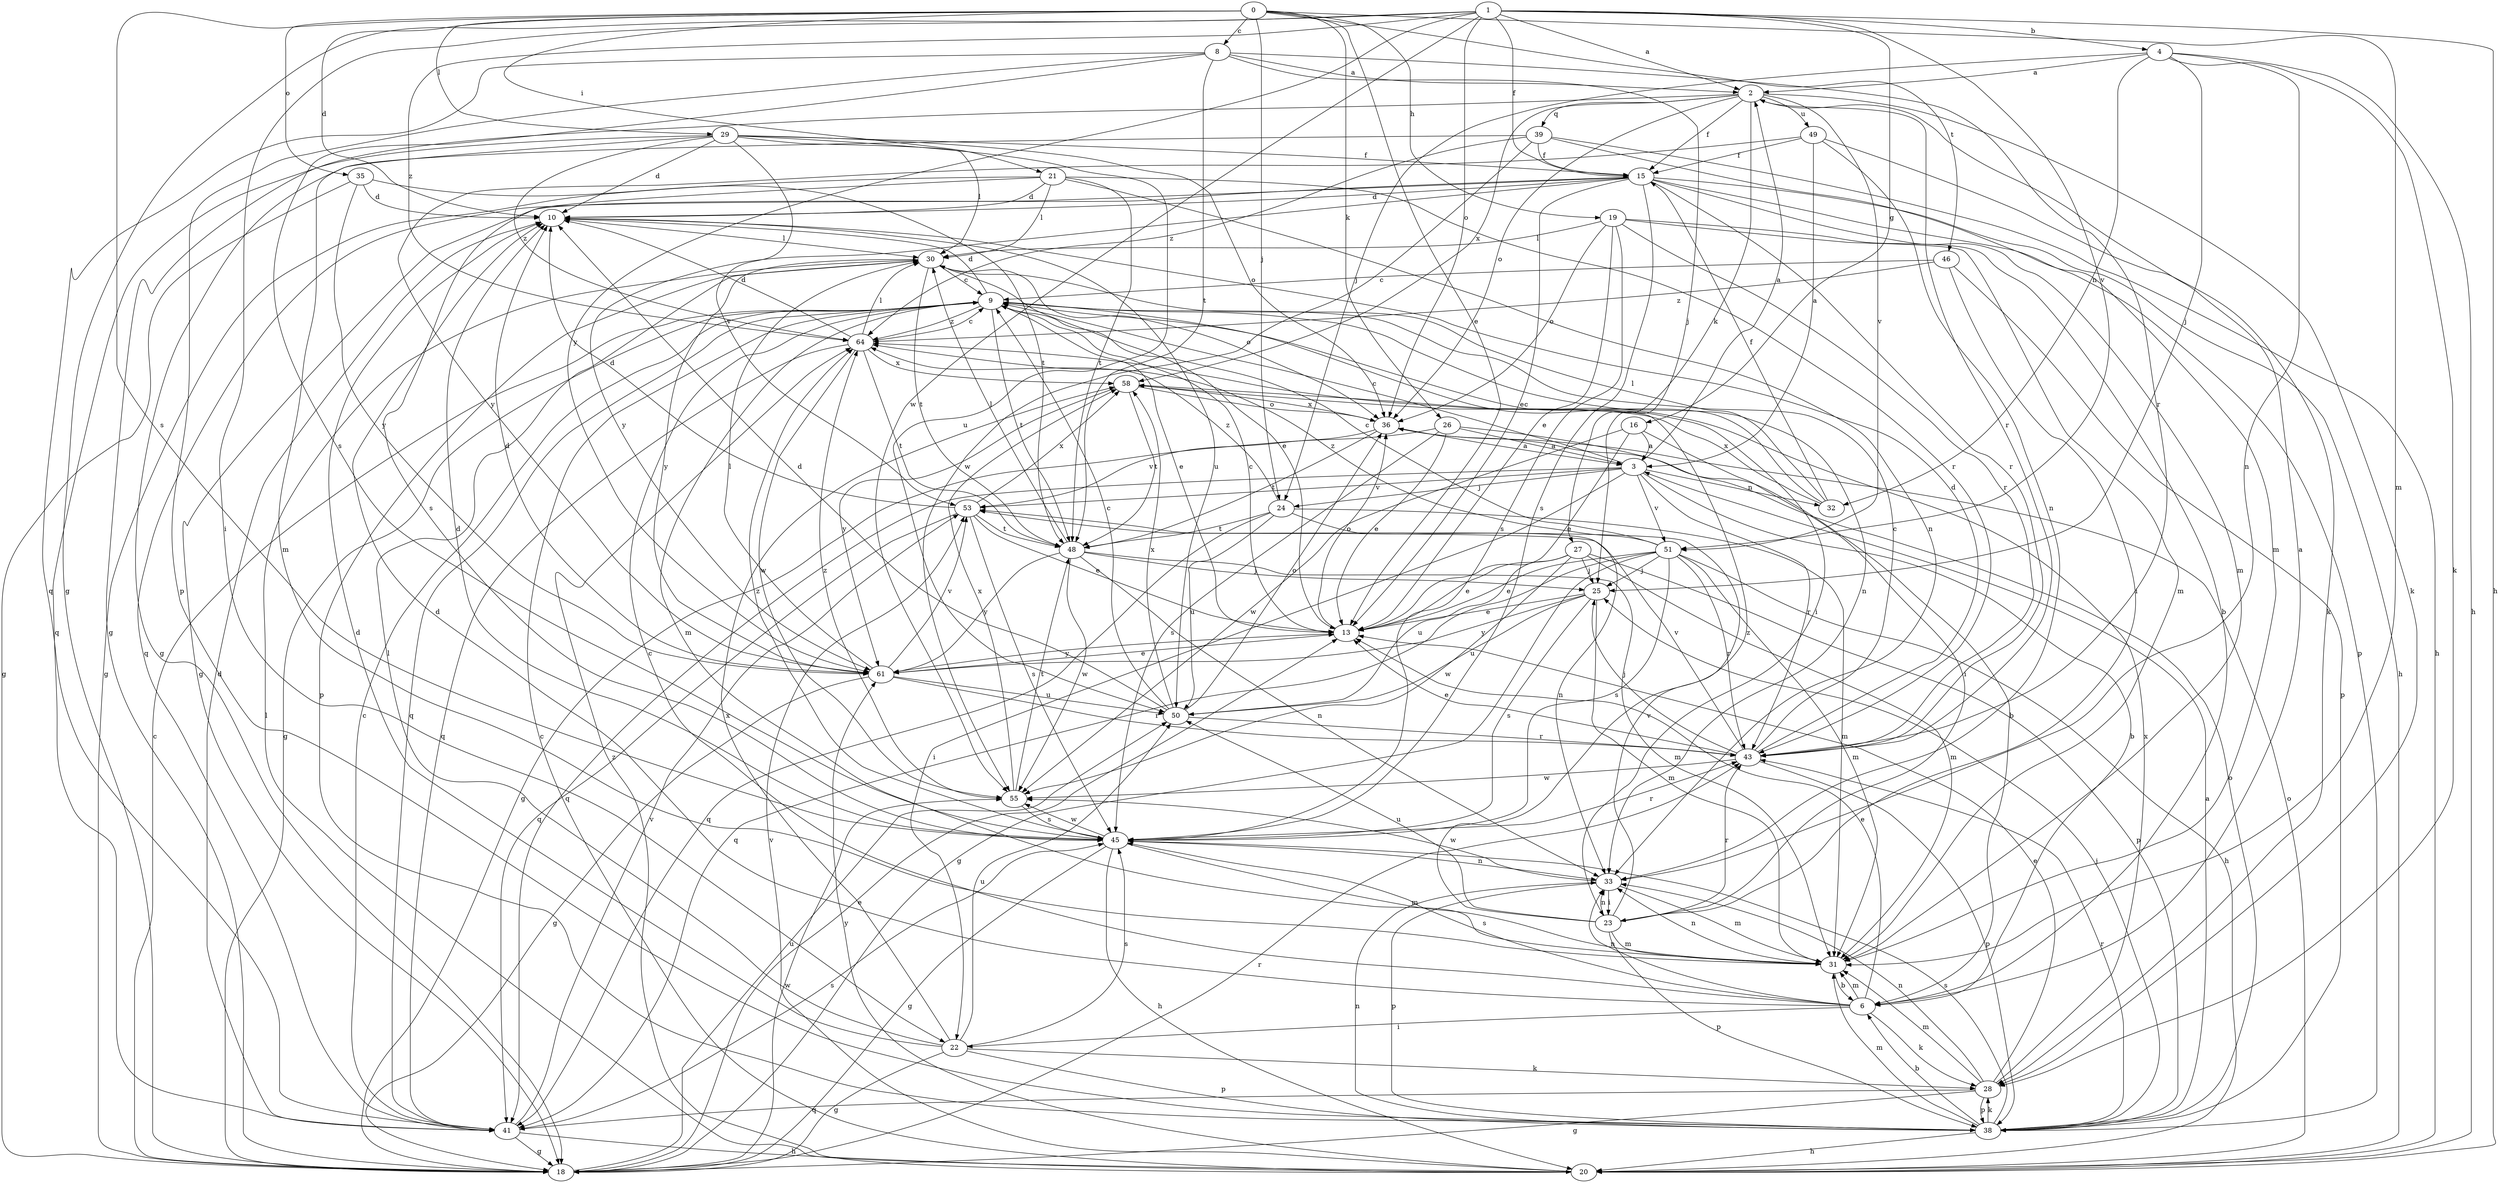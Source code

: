strict digraph  {
0;
1;
2;
3;
4;
6;
8;
9;
10;
13;
15;
16;
18;
19;
20;
21;
22;
23;
24;
25;
26;
27;
28;
29;
30;
31;
32;
33;
35;
36;
38;
39;
41;
43;
45;
46;
48;
49;
50;
51;
53;
55;
58;
61;
64;
0 -> 8  [label=c];
0 -> 10  [label=d];
0 -> 13  [label=e];
0 -> 19  [label=h];
0 -> 21  [label=i];
0 -> 24  [label=j];
0 -> 26  [label=k];
0 -> 29  [label=l];
0 -> 31  [label=m];
0 -> 35  [label=o];
0 -> 45  [label=s];
0 -> 46  [label=t];
1 -> 2  [label=a];
1 -> 4  [label=b];
1 -> 15  [label=f];
1 -> 16  [label=g];
1 -> 18  [label=g];
1 -> 20  [label=h];
1 -> 22  [label=i];
1 -> 36  [label=o];
1 -> 51  [label=v];
1 -> 55  [label=w];
1 -> 61  [label=y];
1 -> 64  [label=z];
2 -> 15  [label=f];
2 -> 18  [label=g];
2 -> 27  [label=k];
2 -> 28  [label=k];
2 -> 36  [label=o];
2 -> 39  [label=q];
2 -> 43  [label=r];
2 -> 49  [label=u];
2 -> 51  [label=v];
2 -> 58  [label=x];
3 -> 2  [label=a];
3 -> 6  [label=b];
3 -> 9  [label=c];
3 -> 22  [label=i];
3 -> 24  [label=j];
3 -> 32  [label=n];
3 -> 41  [label=q];
3 -> 43  [label=r];
3 -> 51  [label=v];
3 -> 53  [label=v];
4 -> 2  [label=a];
4 -> 20  [label=h];
4 -> 24  [label=j];
4 -> 25  [label=j];
4 -> 28  [label=k];
4 -> 32  [label=n];
4 -> 33  [label=n];
6 -> 2  [label=a];
6 -> 9  [label=c];
6 -> 10  [label=d];
6 -> 13  [label=e];
6 -> 22  [label=i];
6 -> 28  [label=k];
6 -> 31  [label=m];
6 -> 33  [label=n];
6 -> 45  [label=s];
8 -> 2  [label=a];
8 -> 25  [label=j];
8 -> 38  [label=p];
8 -> 41  [label=q];
8 -> 43  [label=r];
8 -> 45  [label=s];
8 -> 48  [label=t];
9 -> 10  [label=d];
9 -> 13  [label=e];
9 -> 18  [label=g];
9 -> 23  [label=i];
9 -> 31  [label=m];
9 -> 33  [label=n];
9 -> 41  [label=q];
9 -> 48  [label=t];
9 -> 64  [label=z];
10 -> 30  [label=l];
10 -> 50  [label=u];
13 -> 9  [label=c];
13 -> 36  [label=o];
13 -> 61  [label=y];
15 -> 10  [label=d];
15 -> 13  [label=e];
15 -> 18  [label=g];
15 -> 20  [label=h];
15 -> 31  [label=m];
15 -> 38  [label=p];
15 -> 41  [label=q];
15 -> 43  [label=r];
15 -> 45  [label=s];
15 -> 61  [label=y];
16 -> 3  [label=a];
16 -> 13  [label=e];
16 -> 23  [label=i];
16 -> 55  [label=w];
18 -> 9  [label=c];
18 -> 13  [label=e];
18 -> 43  [label=r];
18 -> 50  [label=u];
18 -> 55  [label=w];
19 -> 6  [label=b];
19 -> 13  [label=e];
19 -> 30  [label=l];
19 -> 31  [label=m];
19 -> 36  [label=o];
19 -> 43  [label=r];
19 -> 45  [label=s];
20 -> 9  [label=c];
20 -> 30  [label=l];
20 -> 36  [label=o];
20 -> 53  [label=v];
20 -> 61  [label=y];
20 -> 64  [label=z];
21 -> 10  [label=d];
21 -> 18  [label=g];
21 -> 30  [label=l];
21 -> 33  [label=n];
21 -> 43  [label=r];
21 -> 45  [label=s];
21 -> 48  [label=t];
22 -> 10  [label=d];
22 -> 18  [label=g];
22 -> 28  [label=k];
22 -> 30  [label=l];
22 -> 38  [label=p];
22 -> 45  [label=s];
22 -> 50  [label=u];
22 -> 58  [label=x];
23 -> 31  [label=m];
23 -> 33  [label=n];
23 -> 38  [label=p];
23 -> 43  [label=r];
23 -> 50  [label=u];
23 -> 53  [label=v];
23 -> 64  [label=z];
24 -> 31  [label=m];
24 -> 33  [label=n];
24 -> 41  [label=q];
24 -> 48  [label=t];
24 -> 50  [label=u];
24 -> 64  [label=z];
25 -> 13  [label=e];
25 -> 31  [label=m];
25 -> 45  [label=s];
25 -> 50  [label=u];
25 -> 61  [label=y];
26 -> 3  [label=a];
26 -> 6  [label=b];
26 -> 13  [label=e];
26 -> 18  [label=g];
26 -> 45  [label=s];
27 -> 13  [label=e];
27 -> 25  [label=j];
27 -> 31  [label=m];
27 -> 38  [label=p];
27 -> 50  [label=u];
27 -> 55  [label=w];
28 -> 13  [label=e];
28 -> 18  [label=g];
28 -> 31  [label=m];
28 -> 33  [label=n];
28 -> 38  [label=p];
28 -> 41  [label=q];
28 -> 58  [label=x];
29 -> 10  [label=d];
29 -> 15  [label=f];
29 -> 30  [label=l];
29 -> 31  [label=m];
29 -> 36  [label=o];
29 -> 41  [label=q];
29 -> 50  [label=u];
29 -> 53  [label=v];
29 -> 64  [label=z];
30 -> 9  [label=c];
30 -> 13  [label=e];
30 -> 36  [label=o];
30 -> 38  [label=p];
30 -> 48  [label=t];
30 -> 61  [label=y];
31 -> 6  [label=b];
31 -> 33  [label=n];
32 -> 9  [label=c];
32 -> 15  [label=f];
32 -> 30  [label=l];
32 -> 58  [label=x];
33 -> 23  [label=i];
33 -> 31  [label=m];
33 -> 38  [label=p];
33 -> 55  [label=w];
35 -> 10  [label=d];
35 -> 18  [label=g];
35 -> 48  [label=t];
35 -> 61  [label=y];
36 -> 3  [label=a];
36 -> 48  [label=t];
36 -> 53  [label=v];
36 -> 58  [label=x];
38 -> 3  [label=a];
38 -> 6  [label=b];
38 -> 20  [label=h];
38 -> 25  [label=j];
38 -> 28  [label=k];
38 -> 31  [label=m];
38 -> 33  [label=n];
38 -> 36  [label=o];
38 -> 43  [label=r];
38 -> 45  [label=s];
39 -> 15  [label=f];
39 -> 18  [label=g];
39 -> 20  [label=h];
39 -> 31  [label=m];
39 -> 55  [label=w];
39 -> 64  [label=z];
41 -> 9  [label=c];
41 -> 10  [label=d];
41 -> 18  [label=g];
41 -> 20  [label=h];
41 -> 45  [label=s];
41 -> 53  [label=v];
43 -> 9  [label=c];
43 -> 10  [label=d];
43 -> 13  [label=e];
43 -> 25  [label=j];
43 -> 38  [label=p];
43 -> 53  [label=v];
43 -> 55  [label=w];
45 -> 10  [label=d];
45 -> 18  [label=g];
45 -> 20  [label=h];
45 -> 31  [label=m];
45 -> 33  [label=n];
45 -> 43  [label=r];
45 -> 55  [label=w];
45 -> 64  [label=z];
46 -> 9  [label=c];
46 -> 23  [label=i];
46 -> 38  [label=p];
46 -> 64  [label=z];
48 -> 25  [label=j];
48 -> 30  [label=l];
48 -> 31  [label=m];
48 -> 33  [label=n];
48 -> 55  [label=w];
48 -> 61  [label=y];
49 -> 3  [label=a];
49 -> 15  [label=f];
49 -> 28  [label=k];
49 -> 33  [label=n];
49 -> 61  [label=y];
50 -> 9  [label=c];
50 -> 10  [label=d];
50 -> 36  [label=o];
50 -> 43  [label=r];
50 -> 58  [label=x];
51 -> 9  [label=c];
51 -> 13  [label=e];
51 -> 18  [label=g];
51 -> 20  [label=h];
51 -> 25  [label=j];
51 -> 31  [label=m];
51 -> 41  [label=q];
51 -> 43  [label=r];
51 -> 45  [label=s];
51 -> 64  [label=z];
53 -> 10  [label=d];
53 -> 13  [label=e];
53 -> 41  [label=q];
53 -> 45  [label=s];
53 -> 48  [label=t];
53 -> 58  [label=x];
55 -> 45  [label=s];
55 -> 48  [label=t];
55 -> 58  [label=x];
55 -> 64  [label=z];
58 -> 36  [label=o];
58 -> 48  [label=t];
58 -> 61  [label=y];
61 -> 10  [label=d];
61 -> 13  [label=e];
61 -> 18  [label=g];
61 -> 30  [label=l];
61 -> 43  [label=r];
61 -> 50  [label=u];
61 -> 53  [label=v];
64 -> 9  [label=c];
64 -> 10  [label=d];
64 -> 30  [label=l];
64 -> 41  [label=q];
64 -> 48  [label=t];
64 -> 55  [label=w];
64 -> 58  [label=x];
}
